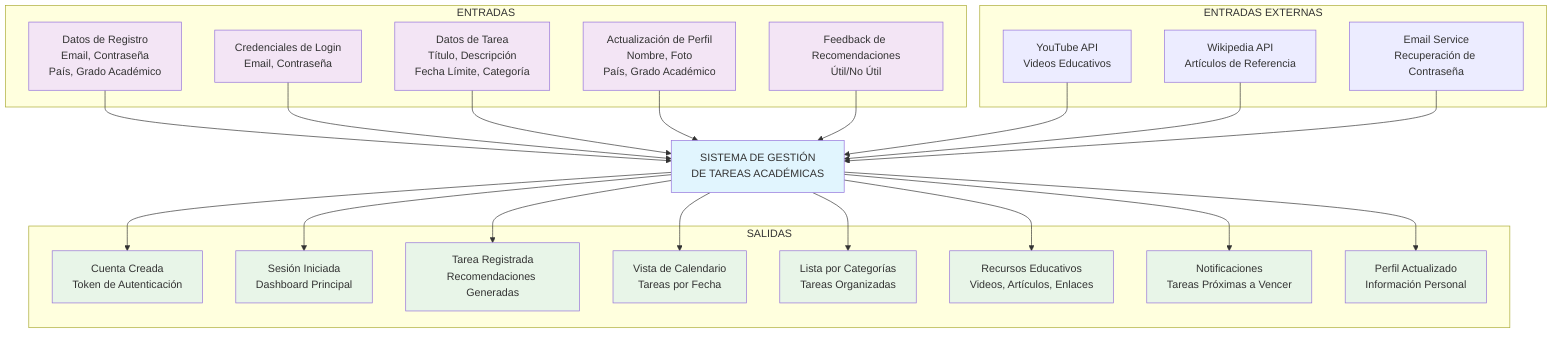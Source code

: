 graph TB
    %% Entradas del Usuario
    subgraph "ENTRADAS"
        A1[Datos de Registro<br/>Email, Contraseña<br/>País, Grado Académico]
        A2[Credenciales de Login<br/>Email, Contraseña]
        A3[Datos de Tarea<br/>Título, Descripción<br/>Fecha Límite, Categoría]
        A4[Actualización de Perfil<br/>Nombre, Foto<br/>País, Grado Académico]
        A5[Feedback de Recomendaciones<br/>Útil/No Útil]
    end

    %% Sistema Central
    A1 --> SISTEMA[SISTEMA DE GESTIÓN<br/>DE TAREAS ACADÉMICAS]
    A2 --> SISTEMA
    A3 --> SISTEMA
    A4 --> SISTEMA
    A5 --> SISTEMA

    %% Salidas del Sistema
    SISTEMA --> B1[Cuenta Creada<br/>Token de Autenticación]
    SISTEMA --> B2[Sesión Iniciada<br/>Dashboard Principal]
    SISTEMA --> B3[Tarea Registrada<br/>Recomendaciones Generadas]
    SISTEMA --> B4[Vista de Calendario<br/>Tareas por Fecha]
    SISTEMA --> B5[Lista por Categorías<br/>Tareas Organizadas]
    SISTEMA --> B6[Recursos Educativos<br/>Videos, Artículos, Enlaces]
    SISTEMA --> B7[Notificaciones<br/>Tareas Próximas a Vencer]
    SISTEMA --> B8[Perfil Actualizado<br/>Información Personal]

    subgraph "SALIDAS"
        B1
        B2
        B3
        B4
        B5
        B6
        B7
        B8
    end

    %% APIs Externas
    subgraph "ENTRADAS EXTERNAS"
        C1[YouTube API<br/>Videos Educativos]
        C2[Wikipedia API<br/>Artículos de Referencia]
        C3[Email Service<br/>Recuperación de Contraseña]
    end

    C1 --> SISTEMA
    C2 --> SISTEMA
    C3 --> SISTEMA

    style SISTEMA fill:#e1f5fe
    style A1 fill:#f3e5f5
    style A2 fill:#f3e5f5
    style A3 fill:#f3e5f5
    style A4 fill:#f3e5f5
    style A5 fill:#f3e5f5
    style B1 fill:#e8f5e8
    style B2 fill:#e8f5e8
    style B3 fill:#e8f5e8
    style B4 fill:#e8f5e8
    style B5 fill:#e8f5e8
    style B6 fill:#e8f5e8
    style B7 fill:#e8f5e8
    style B8 fill:#e8f5e8